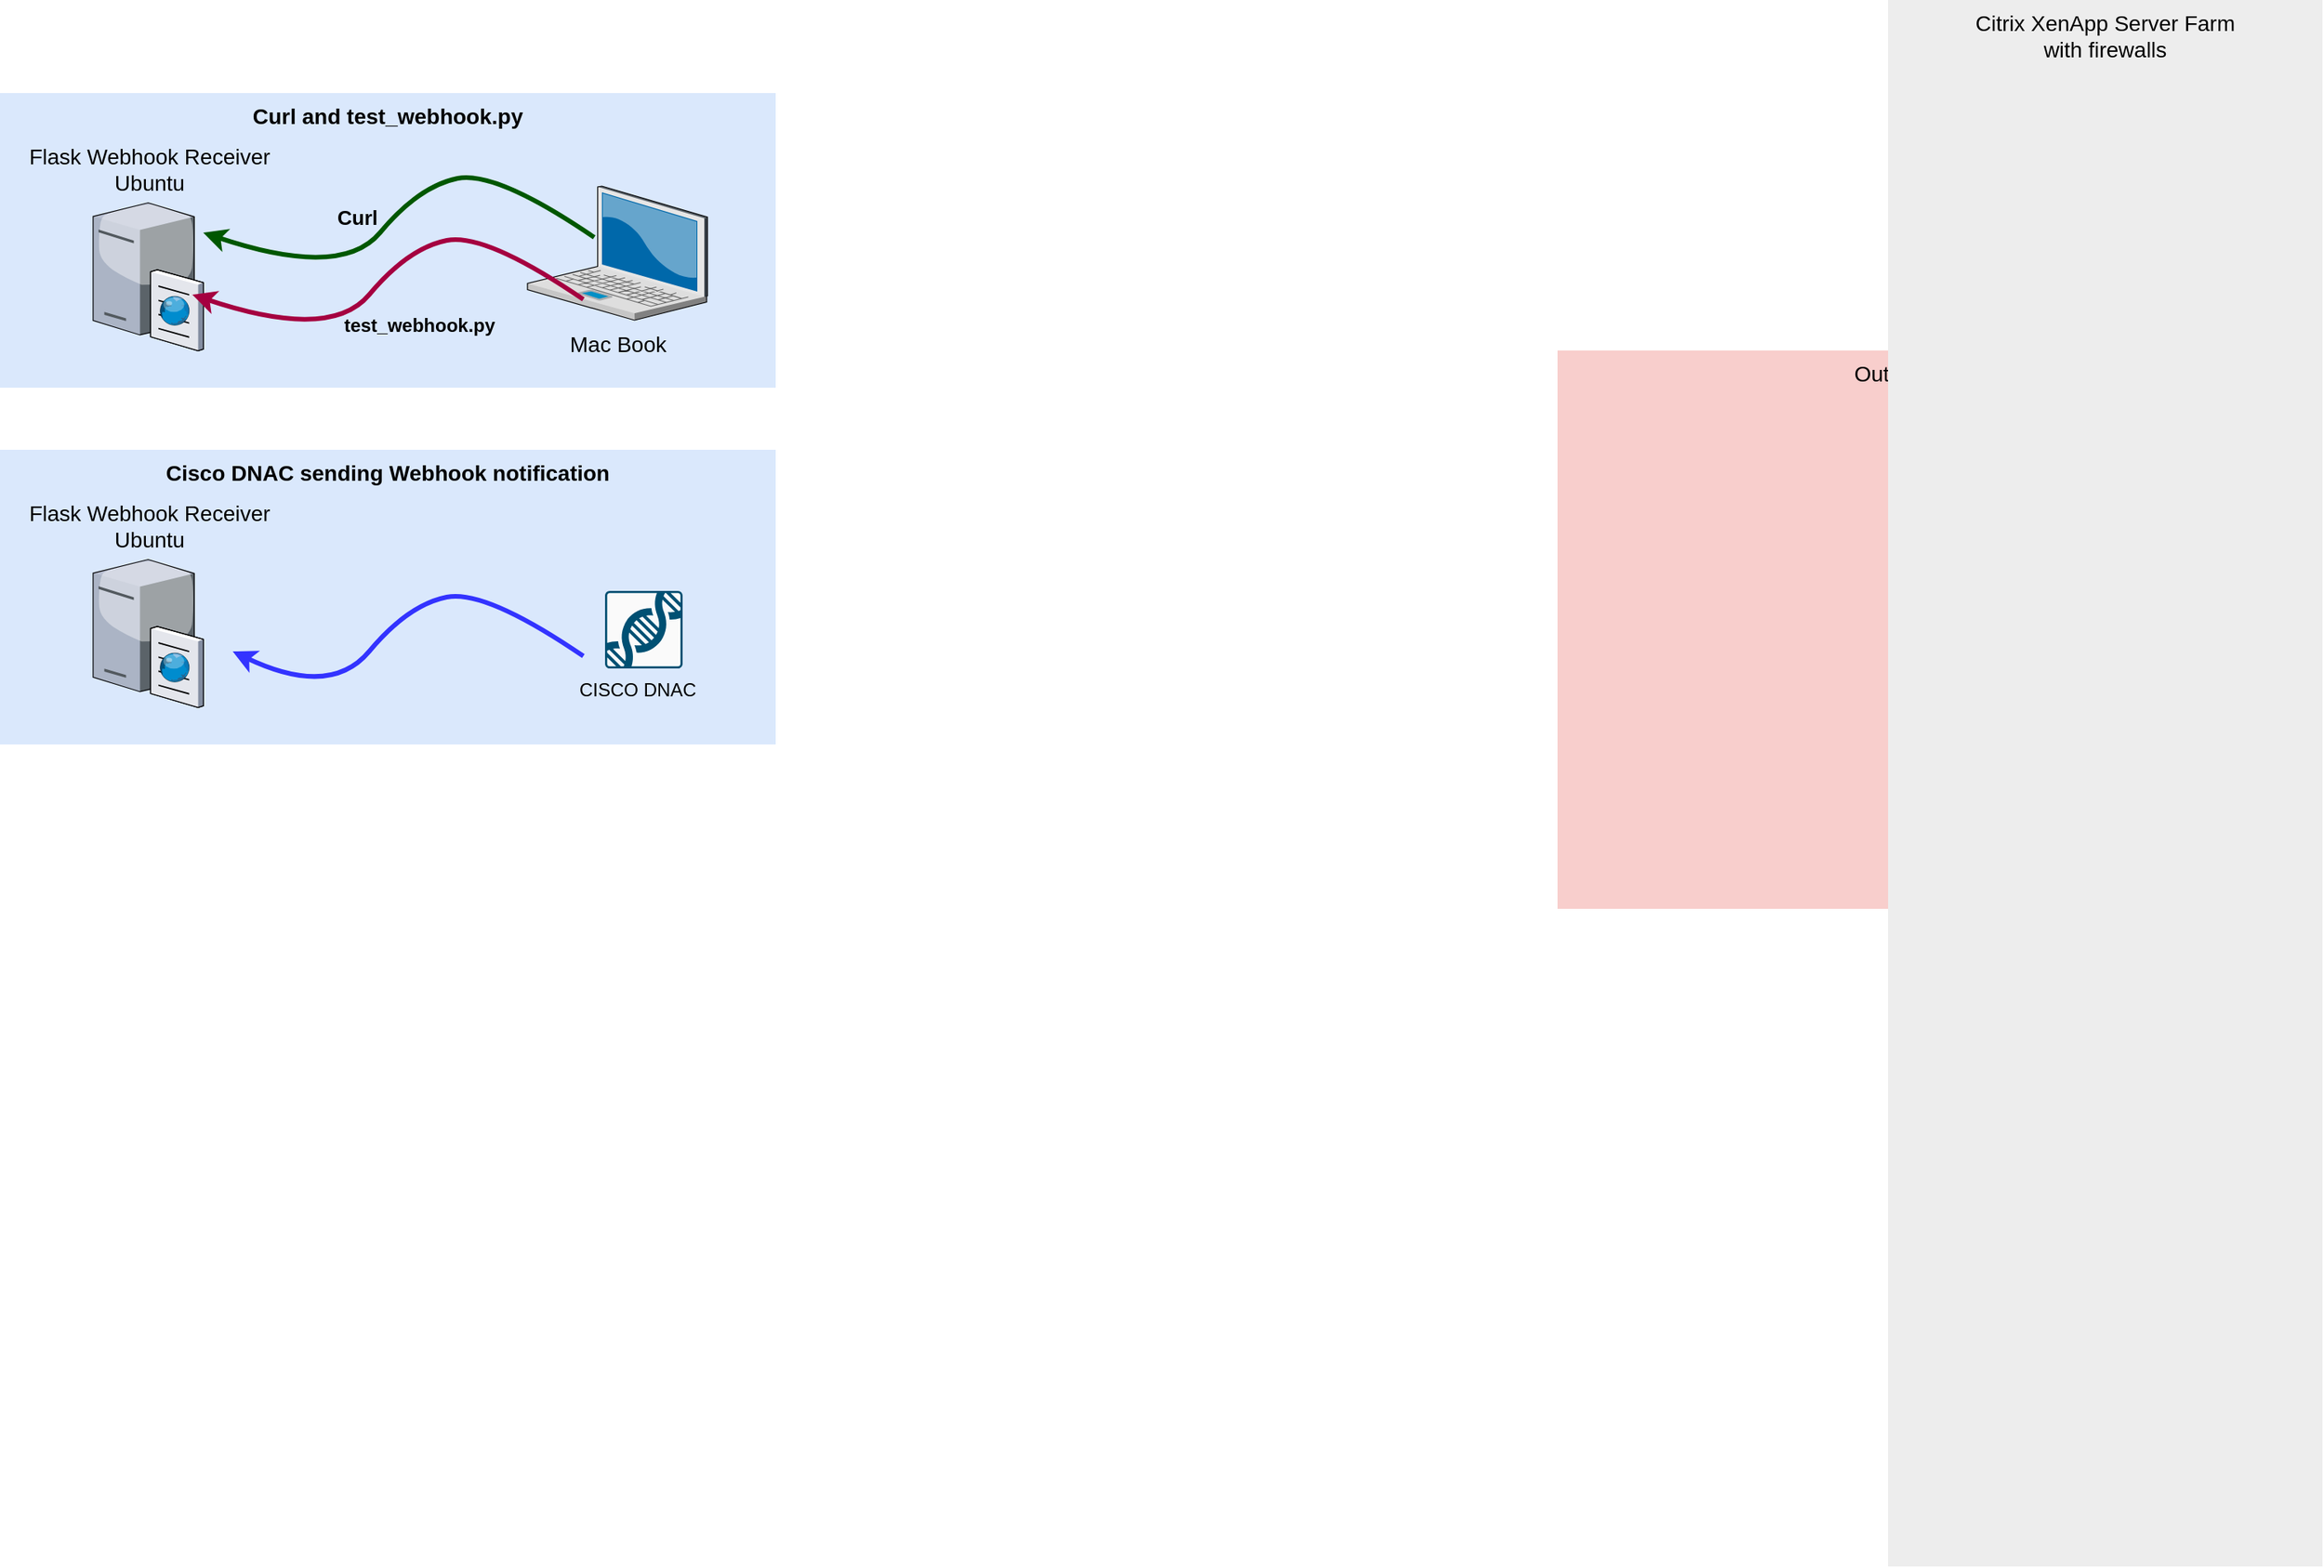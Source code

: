 <mxfile version="14.7.0" type="github">
  <diagram name="Page-1" id="e3a06f82-3646-2815-327d-82caf3d4e204">
    <mxGraphModel dx="1061" dy="701" grid="1" gridSize="10" guides="1" tooltips="1" connect="1" arrows="1" fold="1" page="1" pageScale="1.5" pageWidth="1169" pageHeight="826" background="none" math="0" shadow="0">
      <root>
        <mxCell id="0" style=";html=1;" />
        <mxCell id="1" style=";html=1;" parent="0" />
        <mxCell id="6a7d8f32e03d9370-61" value="Outside Networks" style="whiteSpace=wrap;html=1;fillColor=#f8cecc;fontSize=14;strokeColor=none;verticalAlign=top;" parent="1" vertex="1">
          <mxGeometry x="1084" y="296" width="493" height="360" as="geometry" />
        </mxCell>
        <mxCell id="6a7d8f32e03d9370-59" value="Citrix XenApp Server Farm&lt;div&gt;with firewalls&lt;/div&gt;" style="whiteSpace=wrap;html=1;fillColor=#EDEDED;fontSize=14;strokeColor=none;verticalAlign=top;" parent="1" vertex="1">
          <mxGeometry x="1297" y="70" width="280" height="1010" as="geometry" />
        </mxCell>
        <mxCell id="6a7d8f32e03d9370-58" value="&lt;b&gt;Curl and test_webhook.py&lt;/b&gt;" style="whiteSpace=wrap;html=1;fillColor=#dae8fc;fontSize=14;strokeColor=none;verticalAlign=top;" parent="1" vertex="1">
          <mxGeometry x="80" y="130" width="500" height="190" as="geometry" />
        </mxCell>
        <mxCell id="6a7d8f32e03d9370-1" value="Mac Book" style="verticalLabelPosition=bottom;aspect=fixed;html=1;verticalAlign=top;strokeColor=none;shape=mxgraph.citrix.laptop_2;fillColor=#66B2FF;gradientColor=#0066CC;fontSize=14;" parent="1" vertex="1">
          <mxGeometry x="420.0" y="190" width="116" height="86.5" as="geometry" />
        </mxCell>
        <mxCell id="6a7d8f32e03d9370-15" value="Flask Webhook Receiver&lt;br&gt;Ubuntu" style="verticalLabelPosition=top;aspect=fixed;html=1;verticalAlign=bottom;strokeColor=none;shape=mxgraph.citrix.cache_server;fillColor=#66B2FF;gradientColor=#0066CC;fontSize=14;labelPosition=center;align=center;" parent="1" vertex="1">
          <mxGeometry x="140" y="198.5" width="71" height="97.5" as="geometry" />
        </mxCell>
        <mxCell id="Ge-NIx9A7oF9qXeQURjJ-4" value="" style="curved=1;endArrow=classic;html=1;exitX=0.371;exitY=0.382;exitDx=0;exitDy=0;exitPerimeter=0;shadow=0;fillColor=#d80073;strokeColor=#A50040;strokeWidth=3;" edge="1" parent="1">
          <mxGeometry width="50" height="50" relative="1" as="geometry">
            <mxPoint x="456.016" y="263.043" as="sourcePoint" />
            <mxPoint x="203.98" y="260" as="targetPoint" />
            <Array as="points">
              <mxPoint x="392.98" y="220" />
              <mxPoint x="342.98" y="230" />
              <mxPoint x="292.98" y="290" />
            </Array>
          </mxGeometry>
        </mxCell>
        <mxCell id="Ge-NIx9A7oF9qXeQURjJ-6" value="&lt;b style=&quot;font-size: 12px;&quot;&gt;test_webhook.py&lt;/b&gt;" style="edgeLabel;html=1;align=center;verticalAlign=middle;resizable=0;points=[];fontColor=#000000;labelBackgroundColor=none;fontSize=12;" vertex="1" connectable="0" parent="Ge-NIx9A7oF9qXeQURjJ-4">
          <mxGeometry x="-0.046" y="6" relative="1" as="geometry">
            <mxPoint x="12" y="34" as="offset" />
          </mxGeometry>
        </mxCell>
        <mxCell id="Ge-NIx9A7oF9qXeQURjJ-3" value="" style="curved=1;endArrow=classic;html=1;exitX=0.371;exitY=0.382;exitDx=0;exitDy=0;exitPerimeter=0;fillColor=#008a00;strokeColor=#005700;strokeWidth=3;" edge="1" parent="1" source="6a7d8f32e03d9370-1">
          <mxGeometry width="50" height="50" relative="1" as="geometry">
            <mxPoint x="490" y="270" as="sourcePoint" />
            <mxPoint x="211" y="220" as="targetPoint" />
            <Array as="points">
              <mxPoint x="400" y="180" />
              <mxPoint x="350" y="190" />
              <mxPoint x="300" y="250" />
            </Array>
          </mxGeometry>
        </mxCell>
        <mxCell id="Ge-NIx9A7oF9qXeQURjJ-5" value="&lt;font style=&quot;font-size: 13px&quot;&gt;Curl&lt;/font&gt;" style="edgeLabel;html=1;align=center;verticalAlign=middle;resizable=0;points=[];labelBackgroundColor=none;fontStyle=1" vertex="1" connectable="0" parent="Ge-NIx9A7oF9qXeQURjJ-3">
          <mxGeometry x="0.77" y="-1" relative="1" as="geometry">
            <mxPoint x="66" y="-20" as="offset" />
          </mxGeometry>
        </mxCell>
        <mxCell id="Ge-NIx9A7oF9qXeQURjJ-7" value="&lt;b&gt;Cisco DNAC sending Webhook notification&lt;/b&gt;" style="whiteSpace=wrap;html=1;fillColor=#dae8fc;fontSize=14;strokeColor=none;verticalAlign=top;" vertex="1" parent="1">
          <mxGeometry x="80" y="360" width="500" height="190" as="geometry" />
        </mxCell>
        <mxCell id="Ge-NIx9A7oF9qXeQURjJ-9" value="Flask Webhook Receiver&lt;br&gt;Ubuntu" style="verticalLabelPosition=top;aspect=fixed;html=1;verticalAlign=bottom;strokeColor=none;shape=mxgraph.citrix.cache_server;fillColor=#66B2FF;gradientColor=#0066CC;fontSize=14;labelPosition=center;align=center;" vertex="1" parent="1">
          <mxGeometry x="140" y="428.5" width="71" height="97.5" as="geometry" />
        </mxCell>
        <mxCell id="Ge-NIx9A7oF9qXeQURjJ-10" value="" style="curved=1;endArrow=classic;html=1;exitX=0.371;exitY=0.382;exitDx=0;exitDy=0;exitPerimeter=0;shadow=0;fillColor=#d80073;strokeWidth=3;strokeColor=#3333FF;" edge="1" parent="1">
          <mxGeometry width="50" height="50" relative="1" as="geometry">
            <mxPoint x="456.016" y="493.043" as="sourcePoint" />
            <mxPoint x="230" y="490" as="targetPoint" />
            <Array as="points">
              <mxPoint x="392.98" y="450" />
              <mxPoint x="342.98" y="460" />
              <mxPoint x="292.98" y="520" />
            </Array>
          </mxGeometry>
        </mxCell>
        <mxCell id="Ge-NIx9A7oF9qXeQURjJ-2" value="" style="points=[[0.015,0.015,0],[0.985,0.015,0],[0.985,0.985,0],[0.015,0.985,0],[0.25,0,0],[0.5,0,0],[0.75,0,0],[1,0.25,0],[1,0.5,0],[1,0.75,0],[0.75,1,0],[0.5,1,0],[0.25,1,0],[0,0.75,0],[0,0.5,0],[0,0.25,0]];verticalLabelPosition=bottom;html=1;verticalAlign=top;aspect=fixed;align=center;pointerEvents=1;shape=mxgraph.cisco19.rect;prIcon=cisco_dna_center;fillColor=#FAFAFA;strokeColor=#005073;" vertex="1" parent="1">
          <mxGeometry x="470" y="451" width="50" height="50" as="geometry" />
        </mxCell>
        <mxCell id="Ge-NIx9A7oF9qXeQURjJ-14" value="CISCO DNAC" style="text;strokeColor=none;fillColor=none;align=left;verticalAlign=top;spacingLeft=4;spacingRight=4;overflow=hidden;rotatable=0;points=[[0,0.5],[1,0.5]];portConstraint=eastwest;labelBackgroundColor=none;fontSize=12;fontColor=#000000;" vertex="1" parent="1">
          <mxGeometry x="447.5" y="501" width="95" height="26" as="geometry" />
        </mxCell>
      </root>
    </mxGraphModel>
  </diagram>
</mxfile>
